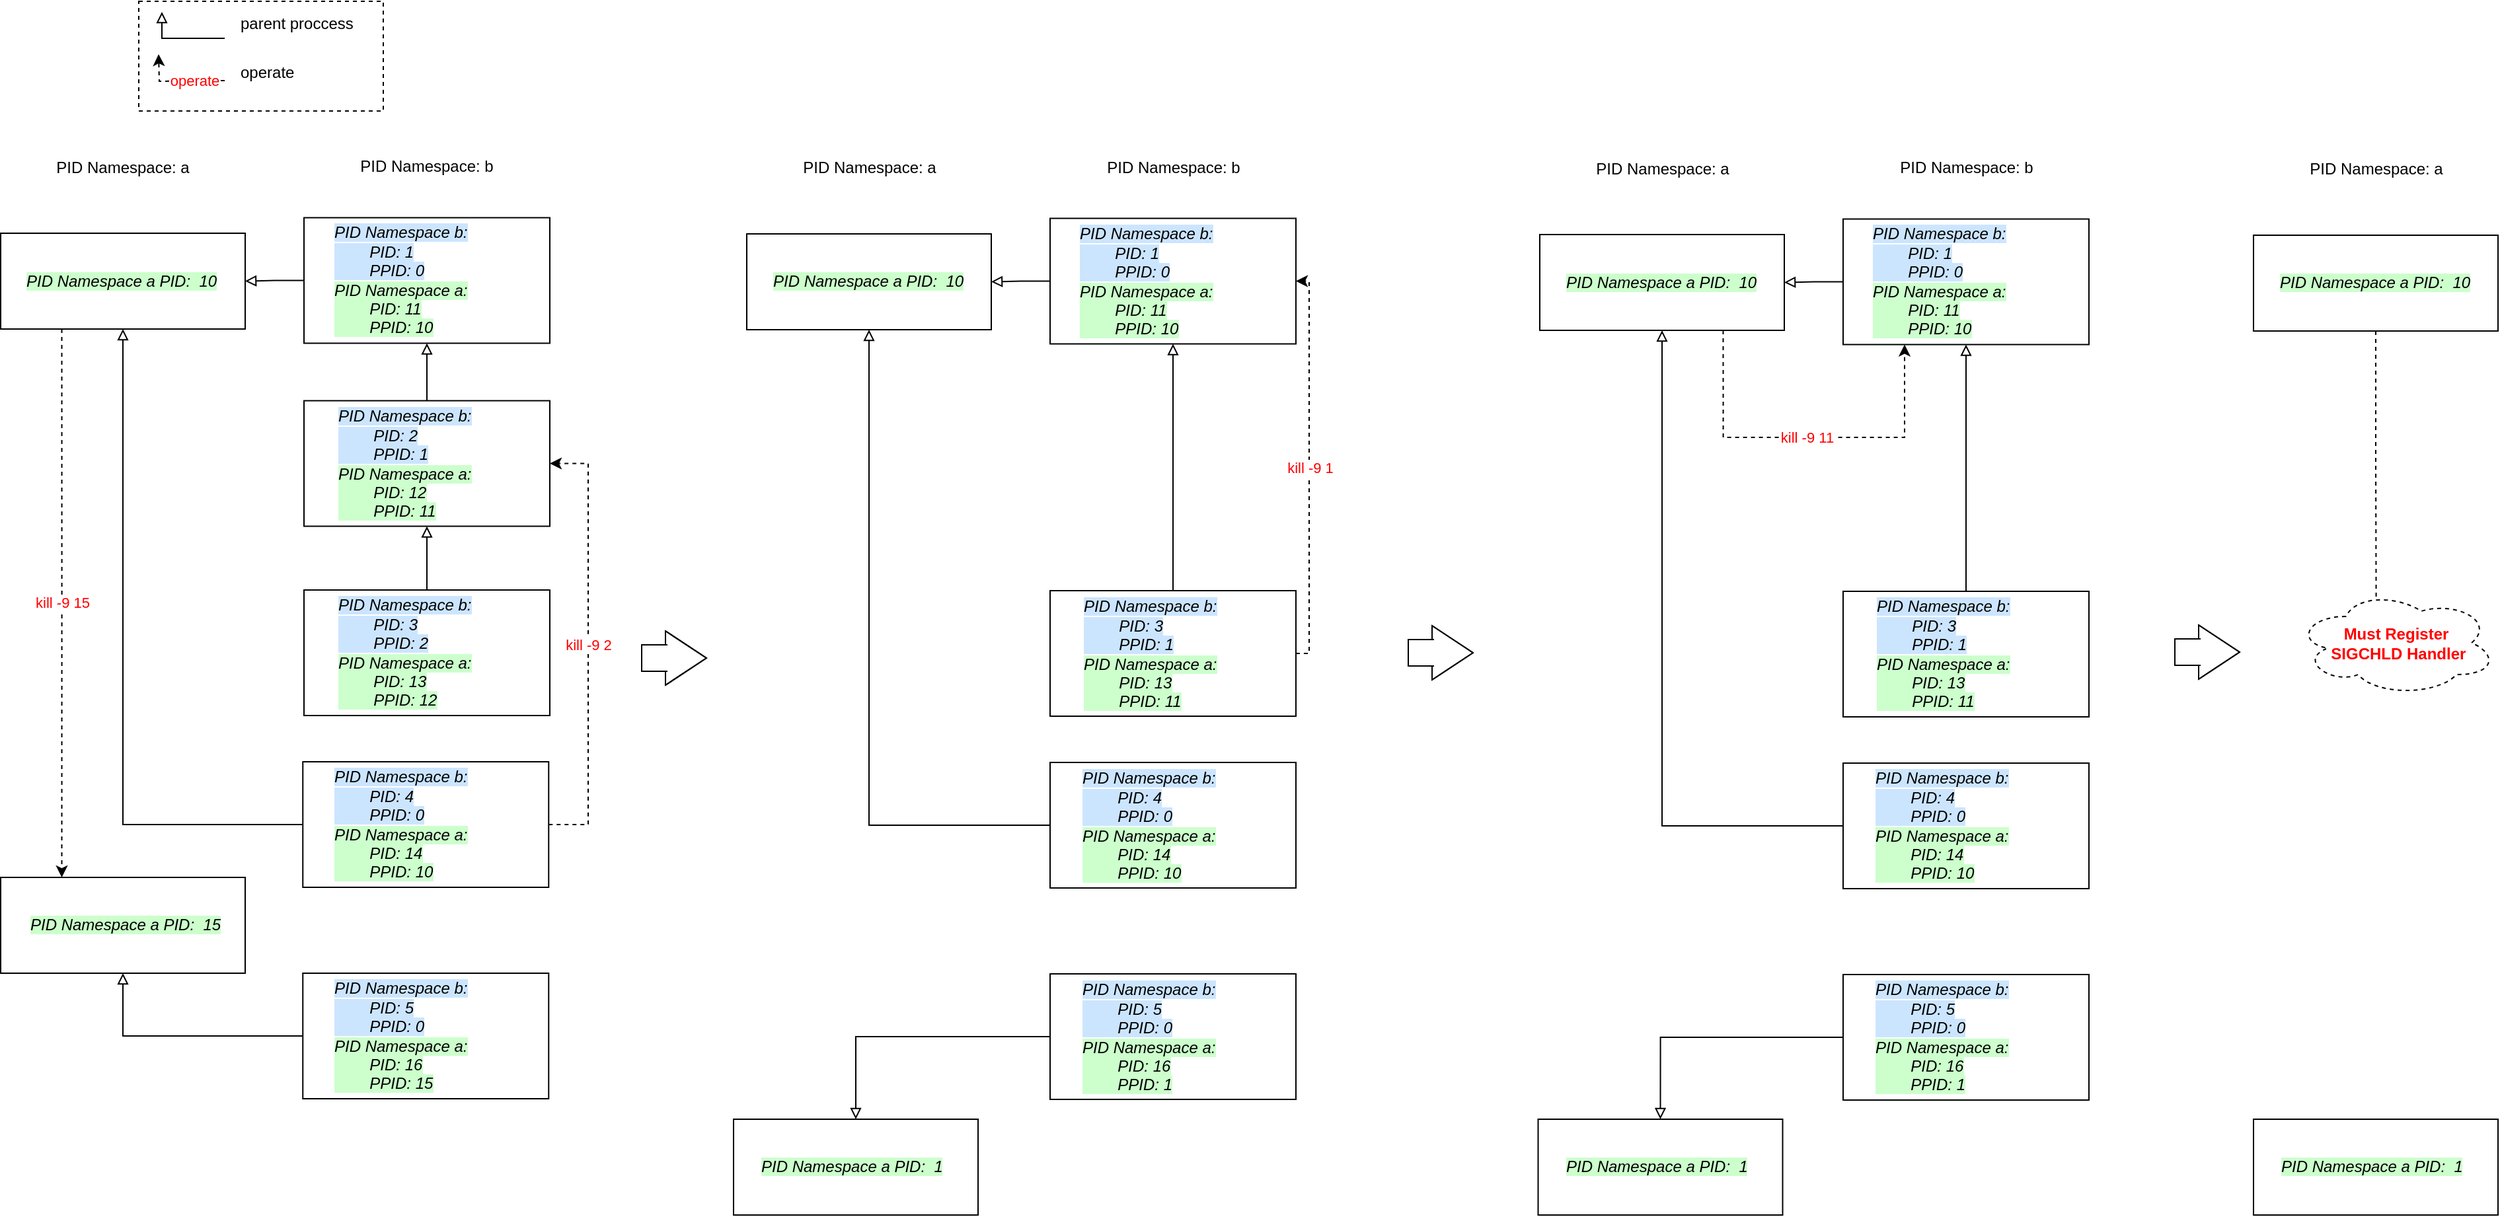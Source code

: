 <mxfile>
    <diagram id="uYJFZ_60_HJJ-vtOUY0J" name="proccess-tree-and-operate">
        <mxGraphModel dx="706" dy="897" grid="1" gridSize="10" guides="1" tooltips="1" connect="1" arrows="1" fold="1" page="1" pageScale="1" pageWidth="827" pageHeight="1169" background="#ffffff" math="0" shadow="0">
            <root>
                <mxCell id="UVgFr4VgrDs2HpoLc4kV-0"/>
                <mxCell id="UVgFr4VgrDs2HpoLc4kV-1" parent="UVgFr4VgrDs2HpoLc4kV-0"/>
                <mxCell id="radDfmzUJBzaBCt03nPj-68" value="" style="rounded=0;whiteSpace=wrap;html=1;labelBackgroundColor=#FFCCE6;fontColor=#CCFFCC;dashed=1;" parent="UVgFr4VgrDs2HpoLc4kV-1" vertex="1">
                    <mxGeometry x="130" y="20" width="185" height="83" as="geometry"/>
                </mxCell>
                <mxCell id="radDfmzUJBzaBCt03nPj-67" style="edgeStyle=orthogonalEdgeStyle;rounded=0;html=1;entryX=0.5;entryY=1;entryDx=0;entryDy=0;fontColor=#CCFFCC;endArrow=block;endFill=0;" parent="UVgFr4VgrDs2HpoLc4kV-1" edge="1">
                    <mxGeometry relative="1" as="geometry">
                        <mxPoint x="195" y="48" as="sourcePoint"/>
                        <mxPoint x="147.5" y="28" as="targetPoint"/>
                        <Array as="points">
                            <mxPoint x="148" y="48"/>
                        </Array>
                    </mxGeometry>
                </mxCell>
                <mxCell id="radDfmzUJBzaBCt03nPj-69" value="parent proccess" style="text;html=1;strokeColor=none;fillColor=none;align=left;verticalAlign=middle;whiteSpace=wrap;rounded=0;dashed=1;labelBackgroundColor=#FFFFFF;fontColor=#000000;" parent="UVgFr4VgrDs2HpoLc4kV-1" vertex="1">
                    <mxGeometry x="205" y="23" width="104.5" height="27" as="geometry"/>
                </mxCell>
                <mxCell id="radDfmzUJBzaBCt03nPj-94" value="&lt;font color=&quot;#ff0000&quot;&gt;operate&lt;/font&gt;" style="edgeStyle=orthogonalEdgeStyle;rounded=0;html=1;entryX=1;entryY=0.5;entryDx=0;entryDy=0;fontColor=#000000;endArrow=classic;endFill=1;dashed=1;" parent="UVgFr4VgrDs2HpoLc4kV-1" edge="1">
                    <mxGeometry x="-0.333" relative="1" as="geometry">
                        <mxPoint x="195" y="80" as="sourcePoint"/>
                        <mxPoint x="145" y="60" as="targetPoint"/>
                        <mxPoint as="offset"/>
                    </mxGeometry>
                </mxCell>
                <mxCell id="radDfmzUJBzaBCt03nPj-95" value="operate" style="text;html=1;strokeColor=none;fillColor=none;align=left;verticalAlign=middle;whiteSpace=wrap;rounded=0;dashed=1;labelBackgroundColor=#FFFFFF;fontColor=#000000;" parent="UVgFr4VgrDs2HpoLc4kV-1" vertex="1">
                    <mxGeometry x="205" y="60" width="104.5" height="27" as="geometry"/>
                </mxCell>
                <mxCell id="radDfmzUJBzaBCt03nPj-96" value="" style="shape=flexArrow;endArrow=classic;html=1;rounded=0;fontColor=#FF0000;width=20;endSize=10;" parent="UVgFr4VgrDs2HpoLc4kV-1" edge="1">
                    <mxGeometry width="50" height="50" relative="1" as="geometry">
                        <mxPoint x="510" y="517" as="sourcePoint"/>
                        <mxPoint x="560" y="517" as="targetPoint"/>
                        <Array as="points">
                            <mxPoint x="530" y="517"/>
                        </Array>
                    </mxGeometry>
                </mxCell>
                <mxCell id="radDfmzUJBzaBCt03nPj-121" value="PID Namespace: a" style="text;html=1;strokeColor=none;fillColor=none;align=center;verticalAlign=middle;whiteSpace=wrap;rounded=0;" parent="UVgFr4VgrDs2HpoLc4kV-1" vertex="1">
                    <mxGeometry x="43" y="130.5" width="150" height="30" as="geometry"/>
                </mxCell>
                <mxCell id="radDfmzUJBzaBCt03nPj-122" value="PID Namespace: b" style="text;html=1;strokeColor=none;fillColor=none;align=center;verticalAlign=middle;whiteSpace=wrap;rounded=0;" parent="UVgFr4VgrDs2HpoLc4kV-1" vertex="1">
                    <mxGeometry x="273" y="130" width="150" height="30" as="geometry"/>
                </mxCell>
                <mxCell id="radDfmzUJBzaBCt03nPj-143" value="kill -9 15" style="edgeStyle=orthogonalEdgeStyle;rounded=0;html=1;exitX=0.25;exitY=1;exitDx=0;exitDy=0;entryX=0.25;entryY=0;entryDx=0;entryDy=0;fontColor=#FF0000;endArrow=classic;endFill=1;dashed=1;" parent="UVgFr4VgrDs2HpoLc4kV-1" source="radDfmzUJBzaBCt03nPj-123" target="radDfmzUJBzaBCt03nPj-135" edge="1">
                    <mxGeometry relative="1" as="geometry"/>
                </mxCell>
                <mxCell id="radDfmzUJBzaBCt03nPj-123" value="" style="rounded=0;whiteSpace=wrap;html=1;" parent="UVgFr4VgrDs2HpoLc4kV-1" vertex="1">
                    <mxGeometry x="25.5" y="195.5" width="185" height="72.5" as="geometry"/>
                </mxCell>
                <mxCell id="radDfmzUJBzaBCt03nPj-124" style="edgeStyle=orthogonalEdgeStyle;rounded=0;html=1;exitX=0;exitY=0.5;exitDx=0;exitDy=0;entryX=1;entryY=0.5;entryDx=0;entryDy=0;fontColor=#CCFFCC;endArrow=block;endFill=0;" parent="UVgFr4VgrDs2HpoLc4kV-1" source="radDfmzUJBzaBCt03nPj-125" target="radDfmzUJBzaBCt03nPj-123" edge="1">
                    <mxGeometry relative="1" as="geometry"/>
                </mxCell>
                <mxCell id="radDfmzUJBzaBCt03nPj-125" value="" style="rounded=0;whiteSpace=wrap;html=1;" parent="UVgFr4VgrDs2HpoLc4kV-1" vertex="1">
                    <mxGeometry x="255" y="183.75" width="186" height="95" as="geometry"/>
                </mxCell>
                <mxCell id="radDfmzUJBzaBCt03nPj-126" value="&lt;div&gt;&lt;i style=&quot;background-color: rgb(204 , 229 , 255)&quot;&gt;PID Namespace b:&lt;/i&gt;&lt;/div&gt;&lt;div&gt;&lt;i style=&quot;background-color: rgb(204 , 229 , 255)&quot;&gt;&lt;span style=&quot;white-space: pre&quot;&gt;&#9;&lt;/span&gt;PID: 1&lt;/i&gt;&lt;/div&gt;&lt;div&gt;&lt;i style=&quot;background-color: rgb(204 , 229 , 255)&quot;&gt;&lt;span style=&quot;white-space: pre&quot;&gt;&#9;&lt;/span&gt;PPID: 0&lt;/i&gt;&lt;/div&gt;&lt;i&gt;&lt;div&gt;&lt;i style=&quot;background-color: rgb(204 , 255 , 204)&quot;&gt;PID Namespace a:&lt;/i&gt;&lt;/div&gt;&lt;div&gt;&lt;i style=&quot;background-color: rgb(204 , 255 , 204)&quot;&gt;&lt;span style=&quot;white-space: pre&quot;&gt;&#9;&lt;/span&gt;PID: 11&lt;/i&gt;&lt;/div&gt;&lt;div&gt;&lt;i style=&quot;background-color: rgb(204 , 255 , 204)&quot;&gt;&lt;span style=&quot;white-space: pre&quot;&gt;&#9;&lt;/span&gt;PPID: 10&lt;/i&gt;&lt;/div&gt;&lt;/i&gt;" style="text;html=1;strokeColor=none;fillColor=none;align=left;verticalAlign=middle;whiteSpace=wrap;rounded=0;" parent="UVgFr4VgrDs2HpoLc4kV-1" vertex="1">
                    <mxGeometry x="275.5" y="216.25" width="147.5" height="30" as="geometry"/>
                </mxCell>
                <mxCell id="radDfmzUJBzaBCt03nPj-127" style="edgeStyle=orthogonalEdgeStyle;rounded=0;html=1;exitX=0.5;exitY=0;exitDx=0;exitDy=0;entryX=0.5;entryY=1;entryDx=0;entryDy=0;fontColor=#CCFFCC;endArrow=block;endFill=0;" parent="UVgFr4VgrDs2HpoLc4kV-1" source="radDfmzUJBzaBCt03nPj-129" target="radDfmzUJBzaBCt03nPj-125" edge="1">
                    <mxGeometry relative="1" as="geometry"/>
                </mxCell>
                <mxCell id="radDfmzUJBzaBCt03nPj-129" value="" style="rounded=0;whiteSpace=wrap;html=1;" parent="UVgFr4VgrDs2HpoLc4kV-1" vertex="1">
                    <mxGeometry x="255" y="322.25" width="186" height="95" as="geometry"/>
                </mxCell>
                <mxCell id="radDfmzUJBzaBCt03nPj-130" value="&lt;div&gt;&lt;i style=&quot;background-color: rgb(204 , 255 , 204)&quot;&gt;PID Namespace a PID:&amp;nbsp; 10&lt;/i&gt;&lt;br&gt;&lt;/div&gt;" style="text;html=1;strokeColor=none;fillColor=none;align=left;verticalAlign=middle;whiteSpace=wrap;rounded=0;" parent="UVgFr4VgrDs2HpoLc4kV-1" vertex="1">
                    <mxGeometry x="43" y="216.75" width="147.5" height="30" as="geometry"/>
                </mxCell>
                <mxCell id="radDfmzUJBzaBCt03nPj-131" style="edgeStyle=orthogonalEdgeStyle;rounded=0;html=1;exitX=0;exitY=0.5;exitDx=0;exitDy=0;entryX=0.5;entryY=1;entryDx=0;entryDy=0;fontColor=#CCFFCC;endArrow=block;endFill=0;" parent="UVgFr4VgrDs2HpoLc4kV-1" source="radDfmzUJBzaBCt03nPj-132" target="radDfmzUJBzaBCt03nPj-135" edge="1">
                    <mxGeometry relative="1" as="geometry"/>
                </mxCell>
                <mxCell id="radDfmzUJBzaBCt03nPj-132" value="" style="rounded=0;whiteSpace=wrap;html=1;" parent="UVgFr4VgrDs2HpoLc4kV-1" vertex="1">
                    <mxGeometry x="254.13" y="755.5" width="186" height="95" as="geometry"/>
                </mxCell>
                <mxCell id="radDfmzUJBzaBCt03nPj-133" value="&lt;div&gt;&lt;i style=&quot;background-color: rgb(204 , 229 , 255)&quot;&gt;PID Namespace b:&lt;/i&gt;&lt;/div&gt;&lt;div&gt;&lt;i style=&quot;background-color: rgb(204 , 229 , 255)&quot;&gt;&lt;span style=&quot;white-space: pre&quot;&gt;&#9;&lt;/span&gt;PID: 2&lt;/i&gt;&lt;/div&gt;&lt;div&gt;&lt;i style=&quot;background-color: rgb(204 , 229 , 255)&quot;&gt;&lt;span style=&quot;white-space: pre&quot;&gt;&#9;&lt;/span&gt;PPID: 1&lt;/i&gt;&lt;/div&gt;&lt;i&gt;&lt;div&gt;&lt;i style=&quot;background-color: rgb(204 , 255 , 204)&quot;&gt;PID Namespace a:&lt;/i&gt;&lt;/div&gt;&lt;div&gt;&lt;i style=&quot;background-color: rgb(204 , 255 , 204)&quot;&gt;&lt;span style=&quot;white-space: pre&quot;&gt;&#9;&lt;/span&gt;PID: 12&lt;/i&gt;&lt;/div&gt;&lt;div&gt;&lt;i style=&quot;background-color: rgb(204 , 255 , 204)&quot;&gt;&lt;span style=&quot;white-space: pre&quot;&gt;&#9;&lt;/span&gt;PPID: 11&lt;/i&gt;&lt;/div&gt;&lt;/i&gt;" style="text;html=1;strokeColor=none;fillColor=none;align=left;verticalAlign=middle;whiteSpace=wrap;rounded=0;" parent="UVgFr4VgrDs2HpoLc4kV-1" vertex="1">
                    <mxGeometry x="278.5" y="354.75" width="147.5" height="30" as="geometry"/>
                </mxCell>
                <mxCell id="radDfmzUJBzaBCt03nPj-134" value="&lt;div&gt;&lt;i style=&quot;background-color: rgb(204 , 229 , 255)&quot;&gt;PID Namespace b:&lt;/i&gt;&lt;/div&gt;&lt;div&gt;&lt;i style=&quot;background-color: rgb(204 , 229 , 255)&quot;&gt;&lt;span style=&quot;white-space: pre&quot;&gt;&#9;&lt;/span&gt;PID: 5&lt;/i&gt;&lt;/div&gt;&lt;div&gt;&lt;i style=&quot;background-color: rgb(204 , 229 , 255)&quot;&gt;&lt;span style=&quot;white-space: pre&quot;&gt;&#9;&lt;/span&gt;PPID: 0&lt;/i&gt;&lt;/div&gt;&lt;i&gt;&lt;div&gt;&lt;i style=&quot;background-color: rgb(204 , 255 , 204)&quot;&gt;PID Namespace a:&lt;/i&gt;&lt;/div&gt;&lt;div&gt;&lt;i style=&quot;background-color: rgb(204 , 255 , 204)&quot;&gt;&lt;span style=&quot;white-space: pre&quot;&gt;&#9;&lt;/span&gt;PID: 16&lt;/i&gt;&lt;/div&gt;&lt;div&gt;&lt;i style=&quot;background-color: rgb(204 , 255 , 204)&quot;&gt;&lt;span style=&quot;white-space: pre&quot;&gt;&#9;&lt;/span&gt;PPID: 15&lt;/i&gt;&lt;/div&gt;&lt;/i&gt;" style="text;html=1;strokeColor=none;fillColor=none;align=left;verticalAlign=middle;whiteSpace=wrap;rounded=0;" parent="UVgFr4VgrDs2HpoLc4kV-1" vertex="1">
                    <mxGeometry x="276.38" y="788" width="147.5" height="30" as="geometry"/>
                </mxCell>
                <mxCell id="radDfmzUJBzaBCt03nPj-135" value="" style="rounded=0;whiteSpace=wrap;html=1;" parent="UVgFr4VgrDs2HpoLc4kV-1" vertex="1">
                    <mxGeometry x="25.5" y="683" width="185" height="72.5" as="geometry"/>
                </mxCell>
                <mxCell id="radDfmzUJBzaBCt03nPj-136" value="&lt;div&gt;&lt;i style=&quot;background-color: rgb(204 , 255 , 204)&quot;&gt;PID Namespace a PID:&amp;nbsp; 15&lt;/i&gt;&lt;br&gt;&lt;/div&gt;" style="text;html=1;strokeColor=none;fillColor=none;align=left;verticalAlign=middle;whiteSpace=wrap;rounded=0;" parent="UVgFr4VgrDs2HpoLc4kV-1" vertex="1">
                    <mxGeometry x="45.5" y="704.25" width="147.5" height="30" as="geometry"/>
                </mxCell>
                <mxCell id="radDfmzUJBzaBCt03nPj-137" style="edgeStyle=orthogonalEdgeStyle;rounded=0;html=1;exitX=0;exitY=0.5;exitDx=0;exitDy=0;fontColor=#FF0000;endArrow=block;endFill=0;" parent="UVgFr4VgrDs2HpoLc4kV-1" source="radDfmzUJBzaBCt03nPj-138" target="radDfmzUJBzaBCt03nPj-123" edge="1">
                    <mxGeometry relative="1" as="geometry"/>
                </mxCell>
                <mxCell id="radDfmzUJBzaBCt03nPj-146" value="kill -9 2" style="edgeStyle=orthogonalEdgeStyle;rounded=0;html=1;exitX=1;exitY=0.5;exitDx=0;exitDy=0;entryX=1;entryY=0.5;entryDx=0;entryDy=0;fontColor=#FF0000;endArrow=classic;endFill=1;dashed=1;" parent="UVgFr4VgrDs2HpoLc4kV-1" source="radDfmzUJBzaBCt03nPj-138" target="radDfmzUJBzaBCt03nPj-129" edge="1">
                    <mxGeometry relative="1" as="geometry">
                        <Array as="points">
                            <mxPoint x="470" y="643.5"/>
                            <mxPoint x="470" y="369.5"/>
                        </Array>
                    </mxGeometry>
                </mxCell>
                <mxCell id="radDfmzUJBzaBCt03nPj-138" value="" style="rounded=0;whiteSpace=wrap;html=1;" parent="UVgFr4VgrDs2HpoLc4kV-1" vertex="1">
                    <mxGeometry x="254.13" y="595.5" width="186" height="95" as="geometry"/>
                </mxCell>
                <mxCell id="radDfmzUJBzaBCt03nPj-139" value="&lt;div&gt;&lt;i style=&quot;background-color: rgb(204 , 229 , 255)&quot;&gt;PID Namespace b:&lt;/i&gt;&lt;/div&gt;&lt;div&gt;&lt;i style=&quot;background-color: rgb(204 , 229 , 255)&quot;&gt;&lt;span style=&quot;white-space: pre&quot;&gt;&#9;&lt;/span&gt;PID: 4&lt;/i&gt;&lt;/div&gt;&lt;div&gt;&lt;i style=&quot;background-color: rgb(204 , 229 , 255)&quot;&gt;&lt;span style=&quot;white-space: pre&quot;&gt;&#9;&lt;/span&gt;PPID: 0&lt;/i&gt;&lt;/div&gt;&lt;i&gt;&lt;div&gt;&lt;i style=&quot;background-color: rgb(204 , 255 , 204)&quot;&gt;PID Namespace a:&lt;/i&gt;&lt;/div&gt;&lt;div&gt;&lt;i style=&quot;background-color: rgb(204 , 255 , 204)&quot;&gt;&lt;span style=&quot;white-space: pre&quot;&gt;&#9;&lt;/span&gt;PID: 14&lt;/i&gt;&lt;/div&gt;&lt;div&gt;&lt;i style=&quot;background-color: rgb(204 , 255 , 204)&quot;&gt;&lt;span style=&quot;white-space: pre&quot;&gt;&#9;&lt;/span&gt;PPID: 10&lt;/i&gt;&lt;/div&gt;&lt;/i&gt;" style="text;html=1;strokeColor=none;fillColor=none;align=left;verticalAlign=middle;whiteSpace=wrap;rounded=0;" parent="UVgFr4VgrDs2HpoLc4kV-1" vertex="1">
                    <mxGeometry x="276.38" y="628" width="147.5" height="30" as="geometry"/>
                </mxCell>
                <mxCell id="radDfmzUJBzaBCt03nPj-140" style="edgeStyle=orthogonalEdgeStyle;rounded=0;html=1;exitX=0.5;exitY=0;exitDx=0;exitDy=0;entryX=0.5;entryY=1;entryDx=0;entryDy=0;fontColor=#FF0000;endArrow=block;endFill=0;" parent="UVgFr4VgrDs2HpoLc4kV-1" source="radDfmzUJBzaBCt03nPj-141" target="radDfmzUJBzaBCt03nPj-129" edge="1">
                    <mxGeometry relative="1" as="geometry"/>
                </mxCell>
                <mxCell id="radDfmzUJBzaBCt03nPj-141" value="" style="rounded=0;whiteSpace=wrap;html=1;" parent="UVgFr4VgrDs2HpoLc4kV-1" vertex="1">
                    <mxGeometry x="255" y="465.5" width="186" height="95" as="geometry"/>
                </mxCell>
                <mxCell id="radDfmzUJBzaBCt03nPj-142" value="&lt;div&gt;&lt;i style=&quot;background-color: rgb(204 , 229 , 255)&quot;&gt;PID Namespace b:&lt;/i&gt;&lt;/div&gt;&lt;div&gt;&lt;i style=&quot;background-color: rgb(204 , 229 , 255)&quot;&gt;&lt;span style=&quot;white-space: pre&quot;&gt;&#9;&lt;/span&gt;PID: 3&lt;/i&gt;&lt;/div&gt;&lt;div&gt;&lt;i style=&quot;background-color: rgb(204 , 229 , 255)&quot;&gt;&lt;span style=&quot;white-space: pre&quot;&gt;&#9;&lt;/span&gt;PPID: 2&lt;/i&gt;&lt;/div&gt;&lt;i&gt;&lt;div&gt;&lt;i style=&quot;background-color: rgb(204 , 255 , 204)&quot;&gt;PID Namespace a:&lt;/i&gt;&lt;/div&gt;&lt;div&gt;&lt;i style=&quot;background-color: rgb(204 , 255 , 204)&quot;&gt;&lt;span style=&quot;white-space: pre&quot;&gt;&#9;&lt;/span&gt;PID: 13&lt;/i&gt;&lt;/div&gt;&lt;div&gt;&lt;i style=&quot;background-color: rgb(204 , 255 , 204)&quot;&gt;&lt;span style=&quot;white-space: pre&quot;&gt;&#9;&lt;/span&gt;PPID: 12&lt;/i&gt;&lt;/div&gt;&lt;/i&gt;" style="text;html=1;strokeColor=none;fillColor=none;align=left;verticalAlign=middle;whiteSpace=wrap;rounded=0;" parent="UVgFr4VgrDs2HpoLc4kV-1" vertex="1">
                    <mxGeometry x="278.5" y="498" width="147.5" height="30" as="geometry"/>
                </mxCell>
                <mxCell id="radDfmzUJBzaBCt03nPj-147" value="PID Namespace: a" style="text;html=1;strokeColor=none;fillColor=none;align=center;verticalAlign=middle;whiteSpace=wrap;rounded=0;" parent="UVgFr4VgrDs2HpoLc4kV-1" vertex="1">
                    <mxGeometry x="607.5" y="131" width="150" height="30" as="geometry"/>
                </mxCell>
                <mxCell id="radDfmzUJBzaBCt03nPj-148" value="PID Namespace: b" style="text;html=1;strokeColor=none;fillColor=none;align=center;verticalAlign=middle;whiteSpace=wrap;rounded=0;" parent="UVgFr4VgrDs2HpoLc4kV-1" vertex="1">
                    <mxGeometry x="837.5" y="130.5" width="150" height="30" as="geometry"/>
                </mxCell>
                <mxCell id="radDfmzUJBzaBCt03nPj-150" value="" style="rounded=0;whiteSpace=wrap;html=1;" parent="UVgFr4VgrDs2HpoLc4kV-1" vertex="1">
                    <mxGeometry x="590" y="196" width="185" height="72.5" as="geometry"/>
                </mxCell>
                <mxCell id="radDfmzUJBzaBCt03nPj-151" style="edgeStyle=orthogonalEdgeStyle;rounded=0;html=1;exitX=0;exitY=0.5;exitDx=0;exitDy=0;entryX=1;entryY=0.5;entryDx=0;entryDy=0;fontColor=#CCFFCC;endArrow=block;endFill=0;" parent="UVgFr4VgrDs2HpoLc4kV-1" source="radDfmzUJBzaBCt03nPj-152" target="radDfmzUJBzaBCt03nPj-150" edge="1">
                    <mxGeometry relative="1" as="geometry"/>
                </mxCell>
                <mxCell id="radDfmzUJBzaBCt03nPj-152" value="" style="rounded=0;whiteSpace=wrap;html=1;" parent="UVgFr4VgrDs2HpoLc4kV-1" vertex="1">
                    <mxGeometry x="819.5" y="184.25" width="186" height="95" as="geometry"/>
                </mxCell>
                <mxCell id="radDfmzUJBzaBCt03nPj-153" value="&lt;div&gt;&lt;i style=&quot;background-color: rgb(204 , 229 , 255)&quot;&gt;PID Namespace b:&lt;/i&gt;&lt;/div&gt;&lt;div&gt;&lt;i style=&quot;background-color: rgb(204 , 229 , 255)&quot;&gt;&lt;span style=&quot;white-space: pre&quot;&gt;&#9;&lt;/span&gt;PID: 1&lt;/i&gt;&lt;/div&gt;&lt;div&gt;&lt;i style=&quot;background-color: rgb(204 , 229 , 255)&quot;&gt;&lt;span style=&quot;white-space: pre&quot;&gt;&#9;&lt;/span&gt;PPID: 0&lt;/i&gt;&lt;/div&gt;&lt;i&gt;&lt;div&gt;&lt;i style=&quot;background-color: rgb(204 , 255 , 204)&quot;&gt;PID Namespace a:&lt;/i&gt;&lt;/div&gt;&lt;div&gt;&lt;i style=&quot;background-color: rgb(204 , 255 , 204)&quot;&gt;&lt;span style=&quot;white-space: pre&quot;&gt;&#9;&lt;/span&gt;PID: 11&lt;/i&gt;&lt;/div&gt;&lt;div&gt;&lt;i style=&quot;background-color: rgb(204 , 255 , 204)&quot;&gt;&lt;span style=&quot;white-space: pre&quot;&gt;&#9;&lt;/span&gt;PPID: 10&lt;/i&gt;&lt;/div&gt;&lt;/i&gt;" style="text;html=1;strokeColor=none;fillColor=none;align=left;verticalAlign=middle;whiteSpace=wrap;rounded=0;" parent="UVgFr4VgrDs2HpoLc4kV-1" vertex="1">
                    <mxGeometry x="840" y="216.75" width="147.5" height="30" as="geometry"/>
                </mxCell>
                <mxCell id="radDfmzUJBzaBCt03nPj-156" value="&lt;div&gt;&lt;i style=&quot;background-color: rgb(204 , 255 , 204)&quot;&gt;PID Namespace a PID:&amp;nbsp; 10&lt;/i&gt;&lt;br&gt;&lt;/div&gt;" style="text;html=1;strokeColor=none;fillColor=none;align=left;verticalAlign=middle;whiteSpace=wrap;rounded=0;" parent="UVgFr4VgrDs2HpoLc4kV-1" vertex="1">
                    <mxGeometry x="607.5" y="217.25" width="147.5" height="30" as="geometry"/>
                </mxCell>
                <mxCell id="radDfmzUJBzaBCt03nPj-157" style="edgeStyle=orthogonalEdgeStyle;rounded=0;html=1;exitX=0;exitY=0.5;exitDx=0;exitDy=0;entryX=0.5;entryY=0;entryDx=0;entryDy=0;fontColor=#CCFFCC;endArrow=block;endFill=0;" parent="UVgFr4VgrDs2HpoLc4kV-1" source="radDfmzUJBzaBCt03nPj-158" target="radDfmzUJBzaBCt03nPj-161" edge="1">
                    <mxGeometry relative="1" as="geometry"/>
                </mxCell>
                <mxCell id="radDfmzUJBzaBCt03nPj-158" value="" style="rounded=0;whiteSpace=wrap;html=1;" parent="UVgFr4VgrDs2HpoLc4kV-1" vertex="1">
                    <mxGeometry x="819.5" y="756" width="186" height="95" as="geometry"/>
                </mxCell>
                <mxCell id="radDfmzUJBzaBCt03nPj-160" value="&lt;div&gt;&lt;i style=&quot;background-color: rgb(204 , 229 , 255)&quot;&gt;PID Namespace b:&lt;/i&gt;&lt;/div&gt;&lt;div&gt;&lt;i style=&quot;background-color: rgb(204 , 229 , 255)&quot;&gt;&lt;span style=&quot;white-space: pre&quot;&gt;&#9;&lt;/span&gt;PID: 5&lt;/i&gt;&lt;/div&gt;&lt;div&gt;&lt;i style=&quot;background-color: rgb(204 , 229 , 255)&quot;&gt;&lt;span style=&quot;white-space: pre&quot;&gt;&#9;&lt;/span&gt;PPID: 0&lt;/i&gt;&lt;/div&gt;&lt;i&gt;&lt;div&gt;&lt;i style=&quot;background-color: rgb(204 , 255 , 204)&quot;&gt;PID Namespace a:&lt;/i&gt;&lt;/div&gt;&lt;div&gt;&lt;i style=&quot;background-color: rgb(204 , 255 , 204)&quot;&gt;&lt;span style=&quot;white-space: pre&quot;&gt;&#9;&lt;/span&gt;PID: 16&lt;/i&gt;&lt;/div&gt;&lt;div&gt;&lt;i style=&quot;background-color: rgb(204 , 255 , 204)&quot;&gt;&lt;span style=&quot;white-space: pre&quot;&gt;&#9;&lt;/span&gt;PPID: 1&lt;/i&gt;&lt;/div&gt;&lt;/i&gt;" style="text;html=1;strokeColor=none;fillColor=none;align=left;verticalAlign=middle;whiteSpace=wrap;rounded=0;" parent="UVgFr4VgrDs2HpoLc4kV-1" vertex="1">
                    <mxGeometry x="841.75" y="788.5" width="147.5" height="30" as="geometry"/>
                </mxCell>
                <mxCell id="radDfmzUJBzaBCt03nPj-161" value="" style="rounded=0;whiteSpace=wrap;html=1;" parent="UVgFr4VgrDs2HpoLc4kV-1" vertex="1">
                    <mxGeometry x="580" y="866" width="185" height="72.5" as="geometry"/>
                </mxCell>
                <mxCell id="radDfmzUJBzaBCt03nPj-162" value="&lt;div&gt;&lt;i style=&quot;background-color: rgb(204 , 255 , 204)&quot;&gt;PID Namespace a PID:&amp;nbsp; 1&lt;/i&gt;&lt;br&gt;&lt;/div&gt;" style="text;html=1;strokeColor=none;fillColor=none;align=left;verticalAlign=middle;whiteSpace=wrap;rounded=0;" parent="UVgFr4VgrDs2HpoLc4kV-1" vertex="1">
                    <mxGeometry x="598.75" y="887.25" width="147.5" height="30" as="geometry"/>
                </mxCell>
                <mxCell id="radDfmzUJBzaBCt03nPj-163" style="edgeStyle=orthogonalEdgeStyle;rounded=0;html=1;exitX=0;exitY=0.5;exitDx=0;exitDy=0;fontColor=#FF0000;endArrow=block;endFill=0;" parent="UVgFr4VgrDs2HpoLc4kV-1" source="radDfmzUJBzaBCt03nPj-165" target="radDfmzUJBzaBCt03nPj-150" edge="1">
                    <mxGeometry relative="1" as="geometry"/>
                </mxCell>
                <mxCell id="radDfmzUJBzaBCt03nPj-165" value="" style="rounded=0;whiteSpace=wrap;html=1;" parent="UVgFr4VgrDs2HpoLc4kV-1" vertex="1">
                    <mxGeometry x="819.5" y="596" width="186" height="95" as="geometry"/>
                </mxCell>
                <mxCell id="radDfmzUJBzaBCt03nPj-166" value="&lt;div&gt;&lt;i style=&quot;background-color: rgb(204 , 229 , 255)&quot;&gt;PID Namespace b:&lt;/i&gt;&lt;/div&gt;&lt;div&gt;&lt;i style=&quot;background-color: rgb(204 , 229 , 255)&quot;&gt;&lt;span style=&quot;white-space: pre&quot;&gt;&#9;&lt;/span&gt;PID: 4&lt;/i&gt;&lt;/div&gt;&lt;div&gt;&lt;i style=&quot;background-color: rgb(204 , 229 , 255)&quot;&gt;&lt;span style=&quot;white-space: pre&quot;&gt;&#9;&lt;/span&gt;PPID: 0&lt;/i&gt;&lt;/div&gt;&lt;i&gt;&lt;div&gt;&lt;i style=&quot;background-color: rgb(204 , 255 , 204)&quot;&gt;PID Namespace a:&lt;/i&gt;&lt;/div&gt;&lt;div&gt;&lt;i style=&quot;background-color: rgb(204 , 255 , 204)&quot;&gt;&lt;span style=&quot;white-space: pre&quot;&gt;&#9;&lt;/span&gt;PID: 14&lt;/i&gt;&lt;/div&gt;&lt;div&gt;&lt;i style=&quot;background-color: rgb(204 , 255 , 204)&quot;&gt;&lt;span style=&quot;white-space: pre&quot;&gt;&#9;&lt;/span&gt;PPID: 10&lt;/i&gt;&lt;/div&gt;&lt;/i&gt;" style="text;html=1;strokeColor=none;fillColor=none;align=left;verticalAlign=middle;whiteSpace=wrap;rounded=0;" parent="UVgFr4VgrDs2HpoLc4kV-1" vertex="1">
                    <mxGeometry x="841.75" y="628.5" width="147.5" height="30" as="geometry"/>
                </mxCell>
                <mxCell id="radDfmzUJBzaBCt03nPj-167" style="edgeStyle=orthogonalEdgeStyle;rounded=0;html=1;exitX=0.5;exitY=0;exitDx=0;exitDy=0;entryX=0.5;entryY=1;entryDx=0;entryDy=0;fontColor=#FF0000;endArrow=block;endFill=0;" parent="UVgFr4VgrDs2HpoLc4kV-1" source="radDfmzUJBzaBCt03nPj-168" target="radDfmzUJBzaBCt03nPj-152" edge="1">
                    <mxGeometry relative="1" as="geometry">
                        <mxPoint x="912.5" y="417.75" as="targetPoint"/>
                    </mxGeometry>
                </mxCell>
                <mxCell id="radDfmzUJBzaBCt03nPj-171" value="kill -9 1" style="edgeStyle=orthogonalEdgeStyle;rounded=0;html=1;exitX=1;exitY=0.5;exitDx=0;exitDy=0;entryX=1;entryY=0.5;entryDx=0;entryDy=0;dashed=1;fontColor=#FF0000;endArrow=classic;endFill=1;" parent="UVgFr4VgrDs2HpoLc4kV-1" source="radDfmzUJBzaBCt03nPj-168" target="radDfmzUJBzaBCt03nPj-152" edge="1">
                    <mxGeometry relative="1" as="geometry"/>
                </mxCell>
                <mxCell id="radDfmzUJBzaBCt03nPj-168" value="" style="rounded=0;whiteSpace=wrap;html=1;" parent="UVgFr4VgrDs2HpoLc4kV-1" vertex="1">
                    <mxGeometry x="819.5" y="466" width="186" height="95" as="geometry"/>
                </mxCell>
                <mxCell id="radDfmzUJBzaBCt03nPj-169" value="&lt;div&gt;&lt;i style=&quot;background-color: rgb(204 , 229 , 255)&quot;&gt;PID Namespace b:&lt;/i&gt;&lt;/div&gt;&lt;div&gt;&lt;i style=&quot;background-color: rgb(204 , 229 , 255)&quot;&gt;&lt;span style=&quot;white-space: pre&quot;&gt;&#9;&lt;/span&gt;PID: 3&lt;/i&gt;&lt;/div&gt;&lt;div&gt;&lt;i style=&quot;background-color: rgb(204 , 229 , 255)&quot;&gt;&lt;span style=&quot;white-space: pre&quot;&gt;&#9;&lt;/span&gt;PPID: 1&lt;/i&gt;&lt;/div&gt;&lt;i&gt;&lt;div&gt;&lt;i style=&quot;background-color: rgb(204 , 255 , 204)&quot;&gt;PID Namespace a:&lt;/i&gt;&lt;/div&gt;&lt;div&gt;&lt;i style=&quot;background-color: rgb(204 , 255 , 204)&quot;&gt;&lt;span style=&quot;white-space: pre&quot;&gt;&#9;&lt;/span&gt;PID: 13&lt;/i&gt;&lt;/div&gt;&lt;div&gt;&lt;i style=&quot;background-color: rgb(204 , 255 , 204)&quot;&gt;&lt;span style=&quot;white-space: pre&quot;&gt;&#9;&lt;/span&gt;PPID: 11&lt;/i&gt;&lt;/div&gt;&lt;/i&gt;" style="text;html=1;strokeColor=none;fillColor=none;align=left;verticalAlign=middle;whiteSpace=wrap;rounded=0;" parent="UVgFr4VgrDs2HpoLc4kV-1" vertex="1">
                    <mxGeometry x="843" y="498.5" width="147.5" height="30" as="geometry"/>
                </mxCell>
                <mxCell id="radDfmzUJBzaBCt03nPj-170" value="" style="shape=flexArrow;endArrow=classic;html=1;rounded=0;fontColor=#FF0000;width=20;endSize=10;" parent="UVgFr4VgrDs2HpoLc4kV-1" edge="1">
                    <mxGeometry width="50" height="50" relative="1" as="geometry">
                        <mxPoint x="1090" y="513" as="sourcePoint"/>
                        <mxPoint x="1140" y="513" as="targetPoint"/>
                        <Array as="points">
                            <mxPoint x="1110" y="513"/>
                        </Array>
                    </mxGeometry>
                </mxCell>
                <mxCell id="radDfmzUJBzaBCt03nPj-172" value="PID Namespace: a" style="text;html=1;strokeColor=none;fillColor=none;align=center;verticalAlign=middle;whiteSpace=wrap;rounded=0;" parent="UVgFr4VgrDs2HpoLc4kV-1" vertex="1">
                    <mxGeometry x="1207.5" y="131.5" width="150" height="30" as="geometry"/>
                </mxCell>
                <mxCell id="radDfmzUJBzaBCt03nPj-173" value="PID Namespace: b" style="text;html=1;strokeColor=none;fillColor=none;align=center;verticalAlign=middle;whiteSpace=wrap;rounded=0;" parent="UVgFr4VgrDs2HpoLc4kV-1" vertex="1">
                    <mxGeometry x="1437.5" y="131" width="150" height="30" as="geometry"/>
                </mxCell>
                <mxCell id="radDfmzUJBzaBCt03nPj-192" value="kill -9 11" style="edgeStyle=orthogonalEdgeStyle;rounded=0;html=1;exitX=0.75;exitY=1;exitDx=0;exitDy=0;entryX=0.25;entryY=1;entryDx=0;entryDy=0;dashed=1;fontColor=#FF0000;endArrow=classic;endFill=1;" parent="UVgFr4VgrDs2HpoLc4kV-1" source="radDfmzUJBzaBCt03nPj-174" target="radDfmzUJBzaBCt03nPj-176" edge="1">
                    <mxGeometry relative="1" as="geometry">
                        <Array as="points">
                            <mxPoint x="1329" y="350"/>
                            <mxPoint x="1466" y="350"/>
                        </Array>
                    </mxGeometry>
                </mxCell>
                <mxCell id="radDfmzUJBzaBCt03nPj-174" value="" style="rounded=0;whiteSpace=wrap;html=1;" parent="UVgFr4VgrDs2HpoLc4kV-1" vertex="1">
                    <mxGeometry x="1190" y="196.5" width="185" height="72.5" as="geometry"/>
                </mxCell>
                <mxCell id="radDfmzUJBzaBCt03nPj-175" style="edgeStyle=orthogonalEdgeStyle;rounded=0;html=1;exitX=0;exitY=0.5;exitDx=0;exitDy=0;entryX=1;entryY=0.5;entryDx=0;entryDy=0;fontColor=#CCFFCC;endArrow=block;endFill=0;" parent="UVgFr4VgrDs2HpoLc4kV-1" source="radDfmzUJBzaBCt03nPj-176" target="radDfmzUJBzaBCt03nPj-174" edge="1">
                    <mxGeometry relative="1" as="geometry"/>
                </mxCell>
                <mxCell id="radDfmzUJBzaBCt03nPj-176" value="" style="rounded=0;whiteSpace=wrap;html=1;" parent="UVgFr4VgrDs2HpoLc4kV-1" vertex="1">
                    <mxGeometry x="1419.5" y="184.75" width="186" height="95" as="geometry"/>
                </mxCell>
                <mxCell id="radDfmzUJBzaBCt03nPj-177" value="&lt;div&gt;&lt;i style=&quot;background-color: rgb(204 , 229 , 255)&quot;&gt;PID Namespace b:&lt;/i&gt;&lt;/div&gt;&lt;div&gt;&lt;i style=&quot;background-color: rgb(204 , 229 , 255)&quot;&gt;&lt;span style=&quot;white-space: pre&quot;&gt;&#9;&lt;/span&gt;PID: 1&lt;/i&gt;&lt;/div&gt;&lt;div&gt;&lt;i style=&quot;background-color: rgb(204 , 229 , 255)&quot;&gt;&lt;span style=&quot;white-space: pre&quot;&gt;&#9;&lt;/span&gt;PPID: 0&lt;/i&gt;&lt;/div&gt;&lt;i&gt;&lt;div&gt;&lt;i style=&quot;background-color: rgb(204 , 255 , 204)&quot;&gt;PID Namespace a:&lt;/i&gt;&lt;/div&gt;&lt;div&gt;&lt;i style=&quot;background-color: rgb(204 , 255 , 204)&quot;&gt;&lt;span style=&quot;white-space: pre&quot;&gt;&#9;&lt;/span&gt;PID: 11&lt;/i&gt;&lt;/div&gt;&lt;div&gt;&lt;i style=&quot;background-color: rgb(204 , 255 , 204)&quot;&gt;&lt;span style=&quot;white-space: pre&quot;&gt;&#9;&lt;/span&gt;PPID: 10&lt;/i&gt;&lt;/div&gt;&lt;/i&gt;" style="text;html=1;strokeColor=none;fillColor=none;align=left;verticalAlign=middle;whiteSpace=wrap;rounded=0;" parent="UVgFr4VgrDs2HpoLc4kV-1" vertex="1">
                    <mxGeometry x="1440" y="217.25" width="147.5" height="30" as="geometry"/>
                </mxCell>
                <mxCell id="radDfmzUJBzaBCt03nPj-178" value="&lt;div&gt;&lt;i style=&quot;background-color: rgb(204 , 255 , 204)&quot;&gt;PID Namespace a PID:&amp;nbsp; 10&lt;/i&gt;&lt;br&gt;&lt;/div&gt;" style="text;html=1;strokeColor=none;fillColor=none;align=left;verticalAlign=middle;whiteSpace=wrap;rounded=0;" parent="UVgFr4VgrDs2HpoLc4kV-1" vertex="1">
                    <mxGeometry x="1207.5" y="217.75" width="147.5" height="30" as="geometry"/>
                </mxCell>
                <mxCell id="radDfmzUJBzaBCt03nPj-179" style="edgeStyle=orthogonalEdgeStyle;rounded=0;html=1;exitX=0;exitY=0.5;exitDx=0;exitDy=0;entryX=0.5;entryY=0;entryDx=0;entryDy=0;fontColor=#CCFFCC;endArrow=block;endFill=0;" parent="UVgFr4VgrDs2HpoLc4kV-1" source="radDfmzUJBzaBCt03nPj-180" target="radDfmzUJBzaBCt03nPj-182" edge="1">
                    <mxGeometry relative="1" as="geometry"/>
                </mxCell>
                <mxCell id="radDfmzUJBzaBCt03nPj-180" value="" style="rounded=0;whiteSpace=wrap;html=1;" parent="UVgFr4VgrDs2HpoLc4kV-1" vertex="1">
                    <mxGeometry x="1419.5" y="756.5" width="186" height="95" as="geometry"/>
                </mxCell>
                <mxCell id="radDfmzUJBzaBCt03nPj-181" value="&lt;div&gt;&lt;i style=&quot;background-color: rgb(204 , 229 , 255)&quot;&gt;PID Namespace b:&lt;/i&gt;&lt;/div&gt;&lt;div&gt;&lt;i style=&quot;background-color: rgb(204 , 229 , 255)&quot;&gt;&lt;span style=&quot;white-space: pre&quot;&gt;&#9;&lt;/span&gt;PID: 5&lt;/i&gt;&lt;/div&gt;&lt;div&gt;&lt;i style=&quot;background-color: rgb(204 , 229 , 255)&quot;&gt;&lt;span style=&quot;white-space: pre&quot;&gt;&#9;&lt;/span&gt;PPID: 0&lt;/i&gt;&lt;/div&gt;&lt;i&gt;&lt;div&gt;&lt;i style=&quot;background-color: rgb(204 , 255 , 204)&quot;&gt;PID Namespace a:&lt;/i&gt;&lt;/div&gt;&lt;div&gt;&lt;i style=&quot;background-color: rgb(204 , 255 , 204)&quot;&gt;&lt;span style=&quot;white-space: pre&quot;&gt;&#9;&lt;/span&gt;PID: 16&lt;/i&gt;&lt;/div&gt;&lt;div&gt;&lt;i style=&quot;background-color: rgb(204 , 255 , 204)&quot;&gt;&lt;span style=&quot;white-space: pre&quot;&gt;&#9;&lt;/span&gt;PPID: 1&lt;/i&gt;&lt;/div&gt;&lt;/i&gt;" style="text;html=1;strokeColor=none;fillColor=none;align=left;verticalAlign=middle;whiteSpace=wrap;rounded=0;" parent="UVgFr4VgrDs2HpoLc4kV-1" vertex="1">
                    <mxGeometry x="1441.75" y="789" width="147.5" height="30" as="geometry"/>
                </mxCell>
                <mxCell id="radDfmzUJBzaBCt03nPj-182" value="" style="rounded=0;whiteSpace=wrap;html=1;" parent="UVgFr4VgrDs2HpoLc4kV-1" vertex="1">
                    <mxGeometry x="1188.75" y="866" width="185" height="72.5" as="geometry"/>
                </mxCell>
                <mxCell id="radDfmzUJBzaBCt03nPj-183" value="&lt;div&gt;&lt;i style=&quot;background-color: rgb(204 , 255 , 204)&quot;&gt;PID Namespace a PID:&amp;nbsp; 1&lt;/i&gt;&lt;br&gt;&lt;/div&gt;" style="text;html=1;strokeColor=none;fillColor=none;align=left;verticalAlign=middle;whiteSpace=wrap;rounded=0;" parent="UVgFr4VgrDs2HpoLc4kV-1" vertex="1">
                    <mxGeometry x="1207.5" y="887.25" width="147.5" height="30" as="geometry"/>
                </mxCell>
                <mxCell id="radDfmzUJBzaBCt03nPj-184" style="edgeStyle=orthogonalEdgeStyle;rounded=0;html=1;exitX=0;exitY=0.5;exitDx=0;exitDy=0;fontColor=#FF0000;endArrow=block;endFill=0;" parent="UVgFr4VgrDs2HpoLc4kV-1" source="radDfmzUJBzaBCt03nPj-185" target="radDfmzUJBzaBCt03nPj-174" edge="1">
                    <mxGeometry relative="1" as="geometry"/>
                </mxCell>
                <mxCell id="radDfmzUJBzaBCt03nPj-185" value="" style="rounded=0;whiteSpace=wrap;html=1;" parent="UVgFr4VgrDs2HpoLc4kV-1" vertex="1">
                    <mxGeometry x="1419.5" y="596.5" width="186" height="95" as="geometry"/>
                </mxCell>
                <mxCell id="radDfmzUJBzaBCt03nPj-186" value="&lt;div&gt;&lt;i style=&quot;background-color: rgb(204 , 229 , 255)&quot;&gt;PID Namespace b:&lt;/i&gt;&lt;/div&gt;&lt;div&gt;&lt;i style=&quot;background-color: rgb(204 , 229 , 255)&quot;&gt;&lt;span style=&quot;white-space: pre&quot;&gt;&#9;&lt;/span&gt;PID: 4&lt;/i&gt;&lt;/div&gt;&lt;div&gt;&lt;i style=&quot;background-color: rgb(204 , 229 , 255)&quot;&gt;&lt;span style=&quot;white-space: pre&quot;&gt;&#9;&lt;/span&gt;PPID: 0&lt;/i&gt;&lt;/div&gt;&lt;i&gt;&lt;div&gt;&lt;i style=&quot;background-color: rgb(204 , 255 , 204)&quot;&gt;PID Namespace a:&lt;/i&gt;&lt;/div&gt;&lt;div&gt;&lt;i style=&quot;background-color: rgb(204 , 255 , 204)&quot;&gt;&lt;span style=&quot;white-space: pre&quot;&gt;&#9;&lt;/span&gt;PID: 14&lt;/i&gt;&lt;/div&gt;&lt;div&gt;&lt;i style=&quot;background-color: rgb(204 , 255 , 204)&quot;&gt;&lt;span style=&quot;white-space: pre&quot;&gt;&#9;&lt;/span&gt;PPID: 10&lt;/i&gt;&lt;/div&gt;&lt;/i&gt;" style="text;html=1;strokeColor=none;fillColor=none;align=left;verticalAlign=middle;whiteSpace=wrap;rounded=0;" parent="UVgFr4VgrDs2HpoLc4kV-1" vertex="1">
                    <mxGeometry x="1441.75" y="629" width="147.5" height="30" as="geometry"/>
                </mxCell>
                <mxCell id="radDfmzUJBzaBCt03nPj-187" style="edgeStyle=orthogonalEdgeStyle;rounded=0;html=1;exitX=0.5;exitY=0;exitDx=0;exitDy=0;entryX=0.5;entryY=1;entryDx=0;entryDy=0;fontColor=#FF0000;endArrow=block;endFill=0;" parent="UVgFr4VgrDs2HpoLc4kV-1" source="radDfmzUJBzaBCt03nPj-189" target="radDfmzUJBzaBCt03nPj-176" edge="1">
                    <mxGeometry relative="1" as="geometry">
                        <mxPoint x="1512.5" y="418.25" as="targetPoint"/>
                    </mxGeometry>
                </mxCell>
                <mxCell id="radDfmzUJBzaBCt03nPj-189" value="" style="rounded=0;whiteSpace=wrap;html=1;" parent="UVgFr4VgrDs2HpoLc4kV-1" vertex="1">
                    <mxGeometry x="1419.5" y="466.5" width="186" height="95" as="geometry"/>
                </mxCell>
                <mxCell id="radDfmzUJBzaBCt03nPj-190" value="&lt;div&gt;&lt;i style=&quot;background-color: rgb(204 , 229 , 255)&quot;&gt;PID Namespace b:&lt;/i&gt;&lt;/div&gt;&lt;div&gt;&lt;i style=&quot;background-color: rgb(204 , 229 , 255)&quot;&gt;&lt;span style=&quot;white-space: pre&quot;&gt;&#9;&lt;/span&gt;PID: 3&lt;/i&gt;&lt;/div&gt;&lt;div&gt;&lt;i style=&quot;background-color: rgb(204 , 229 , 255)&quot;&gt;&lt;span style=&quot;white-space: pre&quot;&gt;&#9;&lt;/span&gt;PPID: 1&lt;/i&gt;&lt;/div&gt;&lt;i&gt;&lt;div&gt;&lt;i style=&quot;background-color: rgb(204 , 255 , 204)&quot;&gt;PID Namespace a:&lt;/i&gt;&lt;/div&gt;&lt;div&gt;&lt;i style=&quot;background-color: rgb(204 , 255 , 204)&quot;&gt;&lt;span style=&quot;white-space: pre&quot;&gt;&#9;&lt;/span&gt;PID: 13&lt;/i&gt;&lt;/div&gt;&lt;div&gt;&lt;i style=&quot;background-color: rgb(204 , 255 , 204)&quot;&gt;&lt;span style=&quot;white-space: pre&quot;&gt;&#9;&lt;/span&gt;PPID: 11&lt;/i&gt;&lt;/div&gt;&lt;/i&gt;" style="text;html=1;strokeColor=none;fillColor=none;align=left;verticalAlign=middle;whiteSpace=wrap;rounded=0;" parent="UVgFr4VgrDs2HpoLc4kV-1" vertex="1">
                    <mxGeometry x="1443" y="499" width="147.5" height="30" as="geometry"/>
                </mxCell>
                <mxCell id="radDfmzUJBzaBCt03nPj-194" value="" style="shape=flexArrow;endArrow=classic;html=1;rounded=0;fontColor=#FF0000;width=20;endSize=10;" parent="UVgFr4VgrDs2HpoLc4kV-1" edge="1">
                    <mxGeometry width="50" height="50" relative="1" as="geometry">
                        <mxPoint x="1670" y="512.5" as="sourcePoint"/>
                        <mxPoint x="1720" y="512.5" as="targetPoint"/>
                        <Array as="points">
                            <mxPoint x="1690" y="512.5"/>
                        </Array>
                    </mxGeometry>
                </mxCell>
                <mxCell id="radDfmzUJBzaBCt03nPj-195" value="PID Namespace: a" style="text;html=1;strokeColor=none;fillColor=none;align=center;verticalAlign=middle;whiteSpace=wrap;rounded=0;" parent="UVgFr4VgrDs2HpoLc4kV-1" vertex="1">
                    <mxGeometry x="1747.5" y="132" width="150" height="30" as="geometry"/>
                </mxCell>
                <mxCell id="radDfmzUJBzaBCt03nPj-217" style="edgeStyle=orthogonalEdgeStyle;rounded=0;html=1;exitX=0.5;exitY=1;exitDx=0;exitDy=0;entryX=0.4;entryY=0.1;entryDx=0;entryDy=0;entryPerimeter=0;dashed=1;fontColor=#FF0000;endArrow=none;endFill=0;" parent="UVgFr4VgrDs2HpoLc4kV-1" source="radDfmzUJBzaBCt03nPj-198" target="radDfmzUJBzaBCt03nPj-216" edge="1">
                    <mxGeometry relative="1" as="geometry"/>
                </mxCell>
                <mxCell id="radDfmzUJBzaBCt03nPj-198" value="" style="rounded=0;whiteSpace=wrap;html=1;" parent="UVgFr4VgrDs2HpoLc4kV-1" vertex="1">
                    <mxGeometry x="1730" y="197" width="185" height="72.5" as="geometry"/>
                </mxCell>
                <mxCell id="radDfmzUJBzaBCt03nPj-202" value="&lt;div&gt;&lt;i style=&quot;background-color: rgb(204 , 255 , 204)&quot;&gt;PID Namespace a PID:&amp;nbsp; 10&lt;/i&gt;&lt;br&gt;&lt;/div&gt;" style="text;html=1;strokeColor=none;fillColor=none;align=left;verticalAlign=middle;whiteSpace=wrap;rounded=0;" parent="UVgFr4VgrDs2HpoLc4kV-1" vertex="1">
                    <mxGeometry x="1747.5" y="218.25" width="147.5" height="30" as="geometry"/>
                </mxCell>
                <mxCell id="radDfmzUJBzaBCt03nPj-206" value="" style="rounded=0;whiteSpace=wrap;html=1;" parent="UVgFr4VgrDs2HpoLc4kV-1" vertex="1">
                    <mxGeometry x="1730" y="866" width="185" height="72.5" as="geometry"/>
                </mxCell>
                <mxCell id="radDfmzUJBzaBCt03nPj-207" value="&lt;div&gt;&lt;i style=&quot;background-color: rgb(204 , 255 , 204)&quot;&gt;PID Namespace a PID:&amp;nbsp; 1&lt;/i&gt;&lt;br&gt;&lt;/div&gt;" style="text;html=1;strokeColor=none;fillColor=none;align=left;verticalAlign=middle;whiteSpace=wrap;rounded=0;" parent="UVgFr4VgrDs2HpoLc4kV-1" vertex="1">
                    <mxGeometry x="1748.75" y="887.25" width="147.5" height="30" as="geometry"/>
                </mxCell>
                <mxCell id="radDfmzUJBzaBCt03nPj-216" value="&lt;b&gt;Must Register&lt;br&gt;&amp;nbsp;SIGCHLD Handler&lt;/b&gt;" style="ellipse;shape=cloud;whiteSpace=wrap;html=1;dashed=1;labelBackgroundColor=#FFFFFF;fontColor=#FF0000;" parent="UVgFr4VgrDs2HpoLc4kV-1" vertex="1">
                    <mxGeometry x="1762" y="465.5" width="152" height="80" as="geometry"/>
                </mxCell>
            </root>
        </mxGraphModel>
    </diagram>
</mxfile>